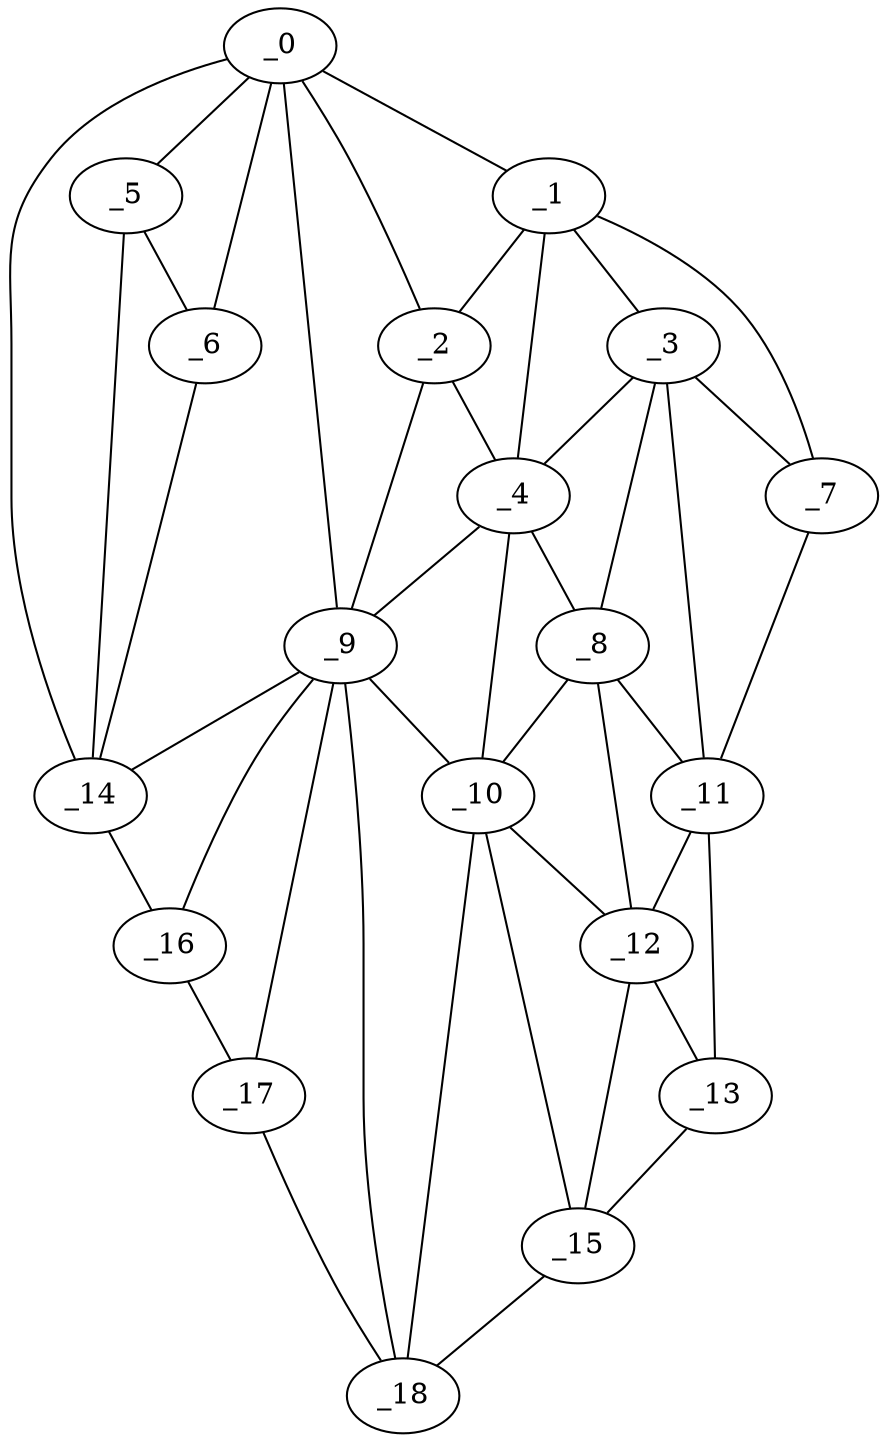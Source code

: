 graph "obj99__90.gxl" {
	_0	 [x=34,
		y=91];
	_1	 [x=35,
		y=8];
	_0 -- _1	 [valence=1];
	_2	 [x=35,
		y=72];
	_0 -- _2	 [valence=2];
	_5	 [x=37,
		y=116];
	_0 -- _5	 [valence=1];
	_6	 [x=39,
		y=110];
	_0 -- _6	 [valence=2];
	_9	 [x=41,
		y=72];
	_0 -- _9	 [valence=2];
	_14	 [x=78,
		y=122];
	_0 -- _14	 [valence=1];
	_1 -- _2	 [valence=2];
	_3	 [x=36,
		y=24];
	_1 -- _3	 [valence=1];
	_4	 [x=36,
		y=47];
	_1 -- _4	 [valence=2];
	_7	 [x=41,
		y=4];
	_1 -- _7	 [valence=1];
	_2 -- _4	 [valence=2];
	_2 -- _9	 [valence=2];
	_3 -- _4	 [valence=2];
	_3 -- _7	 [valence=1];
	_8	 [x=41,
		y=30];
	_3 -- _8	 [valence=1];
	_11	 [x=46,
		y=3];
	_3 -- _11	 [valence=2];
	_4 -- _8	 [valence=2];
	_4 -- _9	 [valence=2];
	_10	 [x=44,
		y=37];
	_4 -- _10	 [valence=2];
	_5 -- _6	 [valence=1];
	_5 -- _14	 [valence=1];
	_6 -- _14	 [valence=2];
	_7 -- _11	 [valence=1];
	_8 -- _10	 [valence=2];
	_8 -- _11	 [valence=2];
	_12	 [x=65,
		y=13];
	_8 -- _12	 [valence=2];
	_9 -- _10	 [valence=2];
	_9 -- _14	 [valence=1];
	_16	 [x=84,
		y=120];
	_9 -- _16	 [valence=2];
	_17	 [x=94,
		y=116];
	_9 -- _17	 [valence=2];
	_18	 [x=95,
		y=16];
	_9 -- _18	 [valence=1];
	_10 -- _12	 [valence=2];
	_15	 [x=83,
		y=12];
	_10 -- _15	 [valence=2];
	_10 -- _18	 [valence=2];
	_11 -- _12	 [valence=2];
	_13	 [x=74,
		y=9];
	_11 -- _13	 [valence=1];
	_12 -- _13	 [valence=2];
	_12 -- _15	 [valence=1];
	_13 -- _15	 [valence=1];
	_14 -- _16	 [valence=1];
	_15 -- _18	 [valence=1];
	_16 -- _17	 [valence=1];
	_17 -- _18	 [valence=1];
}
